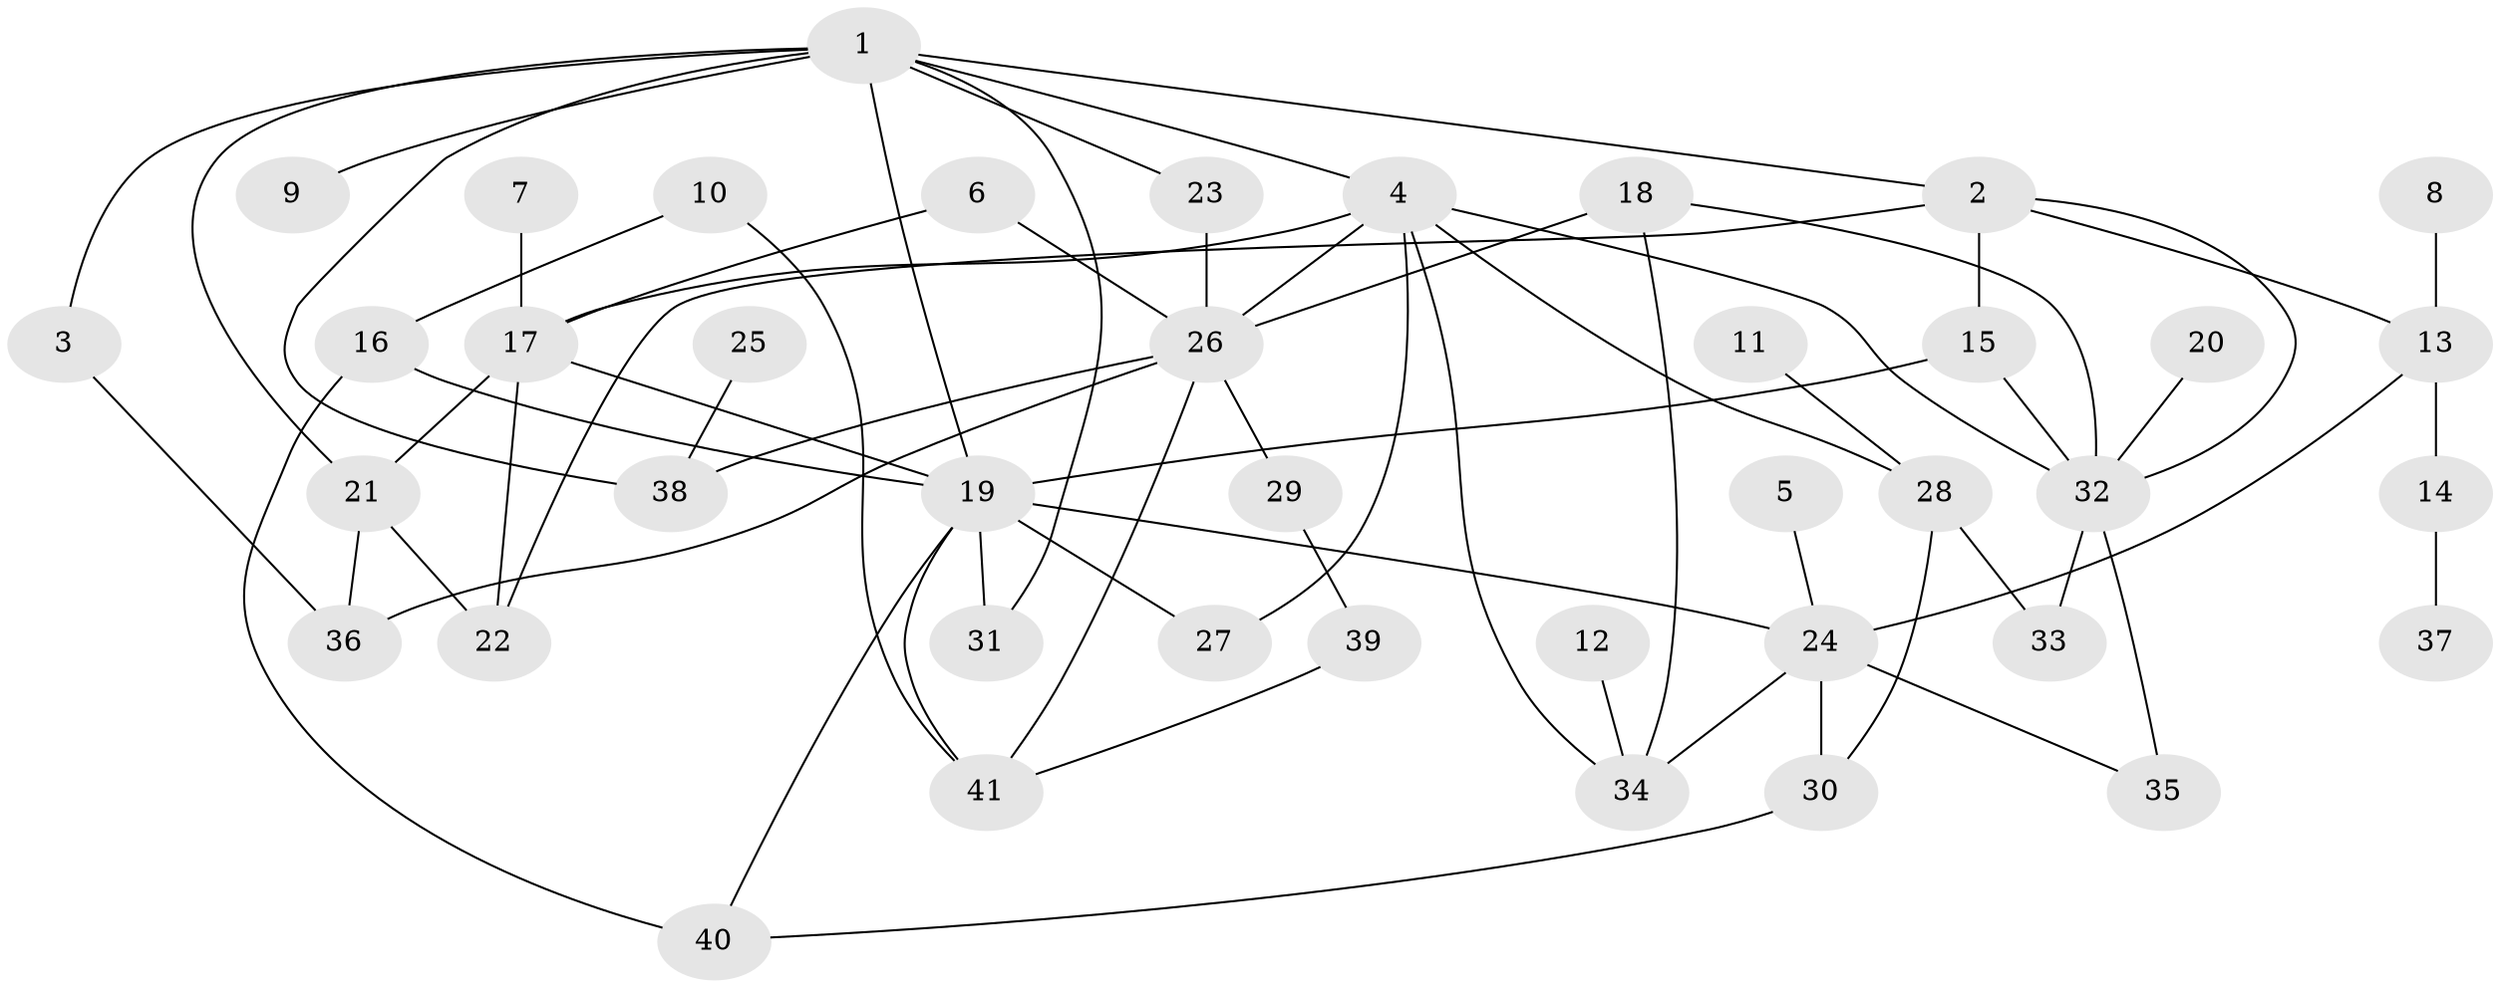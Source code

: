// original degree distribution, {5: 0.06172839506172839, 6: 0.024691358024691357, 8: 0.024691358024691357, 7: 0.024691358024691357, 3: 0.16049382716049382, 2: 0.2962962962962963, 4: 0.13580246913580246, 1: 0.2716049382716049}
// Generated by graph-tools (version 1.1) at 2025/49/03/09/25 03:49:24]
// undirected, 41 vertices, 66 edges
graph export_dot {
graph [start="1"]
  node [color=gray90,style=filled];
  1;
  2;
  3;
  4;
  5;
  6;
  7;
  8;
  9;
  10;
  11;
  12;
  13;
  14;
  15;
  16;
  17;
  18;
  19;
  20;
  21;
  22;
  23;
  24;
  25;
  26;
  27;
  28;
  29;
  30;
  31;
  32;
  33;
  34;
  35;
  36;
  37;
  38;
  39;
  40;
  41;
  1 -- 2 [weight=1.0];
  1 -- 3 [weight=1.0];
  1 -- 4 [weight=1.0];
  1 -- 9 [weight=1.0];
  1 -- 19 [weight=1.0];
  1 -- 21 [weight=1.0];
  1 -- 23 [weight=1.0];
  1 -- 31 [weight=1.0];
  1 -- 38 [weight=1.0];
  2 -- 13 [weight=1.0];
  2 -- 15 [weight=1.0];
  2 -- 22 [weight=1.0];
  2 -- 32 [weight=1.0];
  3 -- 36 [weight=1.0];
  4 -- 17 [weight=1.0];
  4 -- 26 [weight=1.0];
  4 -- 27 [weight=1.0];
  4 -- 28 [weight=1.0];
  4 -- 32 [weight=1.0];
  4 -- 34 [weight=1.0];
  5 -- 24 [weight=1.0];
  6 -- 17 [weight=1.0];
  6 -- 26 [weight=1.0];
  7 -- 17 [weight=1.0];
  8 -- 13 [weight=1.0];
  10 -- 16 [weight=1.0];
  10 -- 41 [weight=1.0];
  11 -- 28 [weight=1.0];
  12 -- 34 [weight=1.0];
  13 -- 14 [weight=1.0];
  13 -- 24 [weight=1.0];
  14 -- 37 [weight=1.0];
  15 -- 19 [weight=1.0];
  15 -- 32 [weight=1.0];
  16 -- 19 [weight=1.0];
  16 -- 40 [weight=1.0];
  17 -- 19 [weight=1.0];
  17 -- 21 [weight=1.0];
  17 -- 22 [weight=1.0];
  18 -- 26 [weight=1.0];
  18 -- 32 [weight=1.0];
  18 -- 34 [weight=1.0];
  19 -- 24 [weight=2.0];
  19 -- 27 [weight=1.0];
  19 -- 31 [weight=1.0];
  19 -- 40 [weight=1.0];
  19 -- 41 [weight=1.0];
  20 -- 32 [weight=1.0];
  21 -- 22 [weight=1.0];
  21 -- 36 [weight=1.0];
  23 -- 26 [weight=1.0];
  24 -- 30 [weight=1.0];
  24 -- 34 [weight=1.0];
  24 -- 35 [weight=1.0];
  25 -- 38 [weight=1.0];
  26 -- 29 [weight=1.0];
  26 -- 36 [weight=1.0];
  26 -- 38 [weight=1.0];
  26 -- 41 [weight=1.0];
  28 -- 30 [weight=1.0];
  28 -- 33 [weight=1.0];
  29 -- 39 [weight=1.0];
  30 -- 40 [weight=1.0];
  32 -- 33 [weight=2.0];
  32 -- 35 [weight=2.0];
  39 -- 41 [weight=1.0];
}
